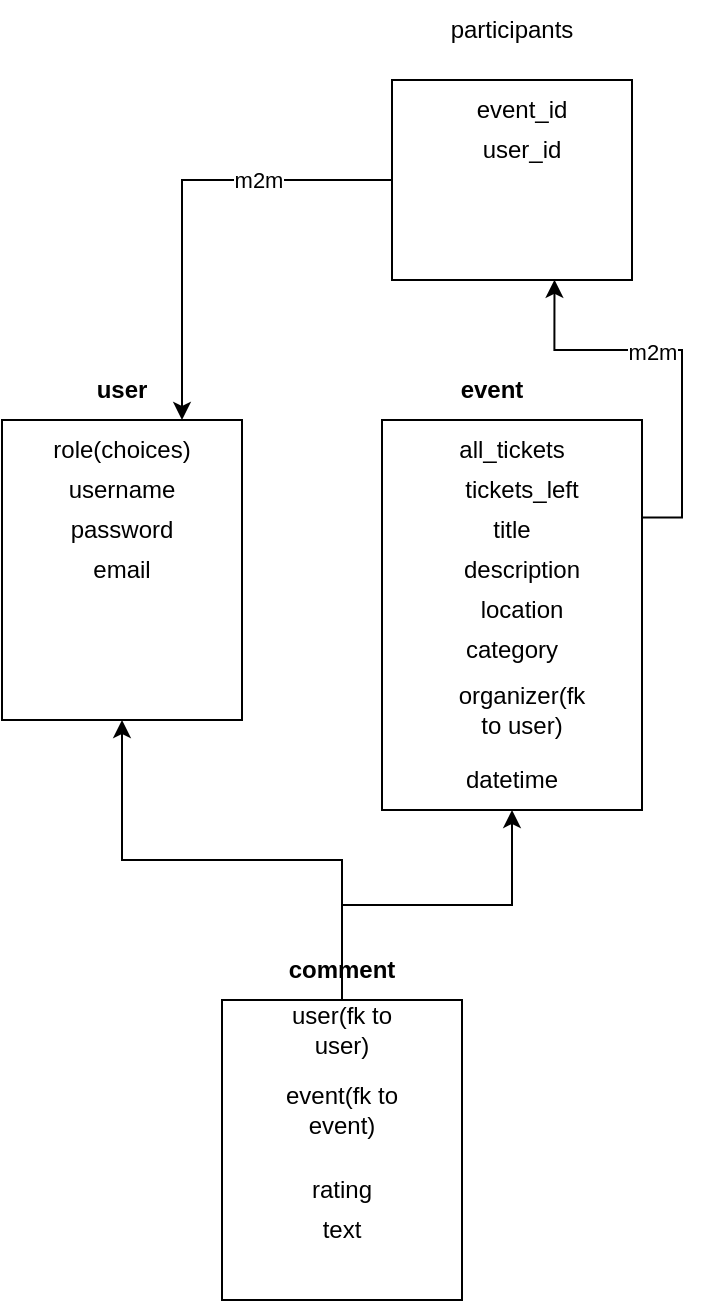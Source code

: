<mxfile version="24.7.17">
  <diagram name="Page-1" id="tFT939gGTM4uyqR_y65u">
    <mxGraphModel dx="819" dy="479" grid="1" gridSize="10" guides="1" tooltips="1" connect="1" arrows="1" fold="1" page="1" pageScale="1" pageWidth="850" pageHeight="1100" math="0" shadow="0">
      <root>
        <mxCell id="0" />
        <mxCell id="1" parent="0" />
        <mxCell id="mLVnXyJzaPolw2-OvuM_-1" value="" style="rounded=0;whiteSpace=wrap;html=1;" vertex="1" parent="1">
          <mxGeometry x="250" y="340" width="120" height="150" as="geometry" />
        </mxCell>
        <mxCell id="mLVnXyJzaPolw2-OvuM_-2" value="&lt;b&gt;user&lt;/b&gt;" style="text;html=1;align=center;verticalAlign=middle;whiteSpace=wrap;rounded=0;" vertex="1" parent="1">
          <mxGeometry x="280" y="310" width="60" height="30" as="geometry" />
        </mxCell>
        <mxCell id="mLVnXyJzaPolw2-OvuM_-3" value="role(choices)" style="text;html=1;align=center;verticalAlign=middle;whiteSpace=wrap;rounded=0;" vertex="1" parent="1">
          <mxGeometry x="280" y="340" width="60" height="30" as="geometry" />
        </mxCell>
        <mxCell id="mLVnXyJzaPolw2-OvuM_-4" value="" style="rounded=0;whiteSpace=wrap;html=1;" vertex="1" parent="1">
          <mxGeometry x="440" y="340" width="130" height="195" as="geometry" />
        </mxCell>
        <mxCell id="mLVnXyJzaPolw2-OvuM_-5" value="&lt;b&gt;event&lt;/b&gt;" style="text;html=1;align=center;verticalAlign=middle;whiteSpace=wrap;rounded=0;" vertex="1" parent="1">
          <mxGeometry x="465" y="310" width="60" height="30" as="geometry" />
        </mxCell>
        <mxCell id="mLVnXyJzaPolw2-OvuM_-6" value="all_tickets" style="text;html=1;align=center;verticalAlign=middle;whiteSpace=wrap;rounded=0;" vertex="1" parent="1">
          <mxGeometry x="475" y="340" width="60" height="30" as="geometry" />
        </mxCell>
        <mxCell id="mLVnXyJzaPolw2-OvuM_-7" value="datetime" style="text;html=1;align=center;verticalAlign=middle;whiteSpace=wrap;rounded=0;" vertex="1" parent="1">
          <mxGeometry x="475" y="505" width="60" height="30" as="geometry" />
        </mxCell>
        <mxCell id="mLVnXyJzaPolw2-OvuM_-8" value="&lt;b&gt;comment&lt;/b&gt;" style="text;html=1;align=center;verticalAlign=middle;whiteSpace=wrap;rounded=0;" vertex="1" parent="1">
          <mxGeometry x="390" y="600" width="60" height="30" as="geometry" />
        </mxCell>
        <mxCell id="mLVnXyJzaPolw2-OvuM_-45" style="edgeStyle=orthogonalEdgeStyle;rounded=0;orthogonalLoop=1;jettySize=auto;html=1;entryX=0.5;entryY=1;entryDx=0;entryDy=0;" edge="1" parent="1" source="mLVnXyJzaPolw2-OvuM_-9" target="mLVnXyJzaPolw2-OvuM_-7">
          <mxGeometry relative="1" as="geometry" />
        </mxCell>
        <mxCell id="mLVnXyJzaPolw2-OvuM_-49" style="edgeStyle=orthogonalEdgeStyle;rounded=0;orthogonalLoop=1;jettySize=auto;html=1;entryX=0.5;entryY=1;entryDx=0;entryDy=0;" edge="1" parent="1" source="mLVnXyJzaPolw2-OvuM_-9" target="mLVnXyJzaPolw2-OvuM_-1">
          <mxGeometry relative="1" as="geometry" />
        </mxCell>
        <mxCell id="mLVnXyJzaPolw2-OvuM_-9" value="" style="rounded=0;whiteSpace=wrap;html=1;" vertex="1" parent="1">
          <mxGeometry x="360" y="630" width="120" height="150" as="geometry" />
        </mxCell>
        <mxCell id="mLVnXyJzaPolw2-OvuM_-10" value="user(fk to user)" style="text;html=1;align=center;verticalAlign=middle;whiteSpace=wrap;rounded=0;" vertex="1" parent="1">
          <mxGeometry x="390" y="630" width="60" height="30" as="geometry" />
        </mxCell>
        <mxCell id="mLVnXyJzaPolw2-OvuM_-11" value="event(fk to event)" style="text;html=1;align=center;verticalAlign=middle;whiteSpace=wrap;rounded=0;" vertex="1" parent="1">
          <mxGeometry x="390" y="670" width="60" height="30" as="geometry" />
        </mxCell>
        <mxCell id="mLVnXyJzaPolw2-OvuM_-12" value="tickets_left" style="text;html=1;align=center;verticalAlign=middle;whiteSpace=wrap;rounded=0;" vertex="1" parent="1">
          <mxGeometry x="480" y="360" width="60" height="30" as="geometry" />
        </mxCell>
        <mxCell id="mLVnXyJzaPolw2-OvuM_-14" value="rating" style="text;html=1;align=center;verticalAlign=middle;whiteSpace=wrap;rounded=0;" vertex="1" parent="1">
          <mxGeometry x="390" y="710" width="60" height="30" as="geometry" />
        </mxCell>
        <mxCell id="mLVnXyJzaPolw2-OvuM_-15" value="text" style="text;html=1;align=center;verticalAlign=middle;whiteSpace=wrap;rounded=0;" vertex="1" parent="1">
          <mxGeometry x="390" y="730" width="60" height="30" as="geometry" />
        </mxCell>
        <mxCell id="mLVnXyJzaPolw2-OvuM_-16" value="description" style="text;html=1;align=center;verticalAlign=middle;whiteSpace=wrap;rounded=0;" vertex="1" parent="1">
          <mxGeometry x="480" y="400" width="60" height="30" as="geometry" />
        </mxCell>
        <mxCell id="mLVnXyJzaPolw2-OvuM_-17" value="username" style="text;html=1;align=center;verticalAlign=middle;whiteSpace=wrap;rounded=0;" vertex="1" parent="1">
          <mxGeometry x="280" y="360" width="60" height="30" as="geometry" />
        </mxCell>
        <mxCell id="mLVnXyJzaPolw2-OvuM_-18" value="password" style="text;html=1;align=center;verticalAlign=middle;whiteSpace=wrap;rounded=0;" vertex="1" parent="1">
          <mxGeometry x="280" y="380" width="60" height="30" as="geometry" />
        </mxCell>
        <mxCell id="mLVnXyJzaPolw2-OvuM_-20" value="email" style="text;html=1;align=center;verticalAlign=middle;whiteSpace=wrap;rounded=0;" vertex="1" parent="1">
          <mxGeometry x="280" y="400" width="60" height="30" as="geometry" />
        </mxCell>
        <mxCell id="mLVnXyJzaPolw2-OvuM_-21" value="participants" style="text;html=1;align=center;verticalAlign=middle;whiteSpace=wrap;rounded=0;" vertex="1" parent="1">
          <mxGeometry x="475" y="130" width="60" height="30" as="geometry" />
        </mxCell>
        <mxCell id="mLVnXyJzaPolw2-OvuM_-25" style="edgeStyle=orthogonalEdgeStyle;rounded=0;orthogonalLoop=1;jettySize=auto;html=1;exitX=0;exitY=0.5;exitDx=0;exitDy=0;entryX=0.75;entryY=0;entryDx=0;entryDy=0;" edge="1" parent="1" source="mLVnXyJzaPolw2-OvuM_-22" target="mLVnXyJzaPolw2-OvuM_-1">
          <mxGeometry relative="1" as="geometry" />
        </mxCell>
        <mxCell id="mLVnXyJzaPolw2-OvuM_-26" value="m2m" style="edgeLabel;html=1;align=center;verticalAlign=middle;resizable=0;points=[];" vertex="1" connectable="0" parent="mLVnXyJzaPolw2-OvuM_-25">
          <mxGeometry x="-0.406" relative="1" as="geometry">
            <mxPoint as="offset" />
          </mxGeometry>
        </mxCell>
        <mxCell id="mLVnXyJzaPolw2-OvuM_-22" value="" style="rounded=0;whiteSpace=wrap;html=1;" vertex="1" parent="1">
          <mxGeometry x="445" y="170" width="120" height="100" as="geometry" />
        </mxCell>
        <mxCell id="mLVnXyJzaPolw2-OvuM_-23" style="edgeStyle=orthogonalEdgeStyle;rounded=0;orthogonalLoop=1;jettySize=auto;html=1;exitX=1;exitY=0.25;exitDx=0;exitDy=0;entryX=0.677;entryY=0.999;entryDx=0;entryDy=0;entryPerimeter=0;" edge="1" parent="1" source="mLVnXyJzaPolw2-OvuM_-4" target="mLVnXyJzaPolw2-OvuM_-22">
          <mxGeometry relative="1" as="geometry" />
        </mxCell>
        <mxCell id="mLVnXyJzaPolw2-OvuM_-24" value="m2m" style="edgeLabel;html=1;align=center;verticalAlign=middle;resizable=0;points=[];" vertex="1" connectable="0" parent="mLVnXyJzaPolw2-OvuM_-23">
          <mxGeometry x="0.173" y="1" relative="1" as="geometry">
            <mxPoint as="offset" />
          </mxGeometry>
        </mxCell>
        <mxCell id="mLVnXyJzaPolw2-OvuM_-27" value="location" style="text;html=1;align=center;verticalAlign=middle;whiteSpace=wrap;rounded=0;" vertex="1" parent="1">
          <mxGeometry x="480" y="420" width="60" height="30" as="geometry" />
        </mxCell>
        <mxCell id="mLVnXyJzaPolw2-OvuM_-28" value="category" style="text;html=1;align=center;verticalAlign=middle;whiteSpace=wrap;rounded=0;" vertex="1" parent="1">
          <mxGeometry x="475" y="440" width="60" height="30" as="geometry" />
        </mxCell>
        <mxCell id="mLVnXyJzaPolw2-OvuM_-29" value="event_id" style="text;html=1;align=center;verticalAlign=middle;whiteSpace=wrap;rounded=0;" vertex="1" parent="1">
          <mxGeometry x="480" y="170" width="60" height="30" as="geometry" />
        </mxCell>
        <mxCell id="mLVnXyJzaPolw2-OvuM_-30" value="user_id" style="text;html=1;align=center;verticalAlign=middle;whiteSpace=wrap;rounded=0;" vertex="1" parent="1">
          <mxGeometry x="480" y="190" width="60" height="30" as="geometry" />
        </mxCell>
        <mxCell id="mLVnXyJzaPolw2-OvuM_-31" value="organizer(fk to user)" style="text;html=1;align=center;verticalAlign=middle;whiteSpace=wrap;rounded=0;" vertex="1" parent="1">
          <mxGeometry x="480" y="470" width="60" height="30" as="geometry" />
        </mxCell>
        <mxCell id="mLVnXyJzaPolw2-OvuM_-42" value="title" style="text;html=1;align=center;verticalAlign=middle;whiteSpace=wrap;rounded=0;" vertex="1" parent="1">
          <mxGeometry x="475" y="380" width="60" height="30" as="geometry" />
        </mxCell>
      </root>
    </mxGraphModel>
  </diagram>
</mxfile>
